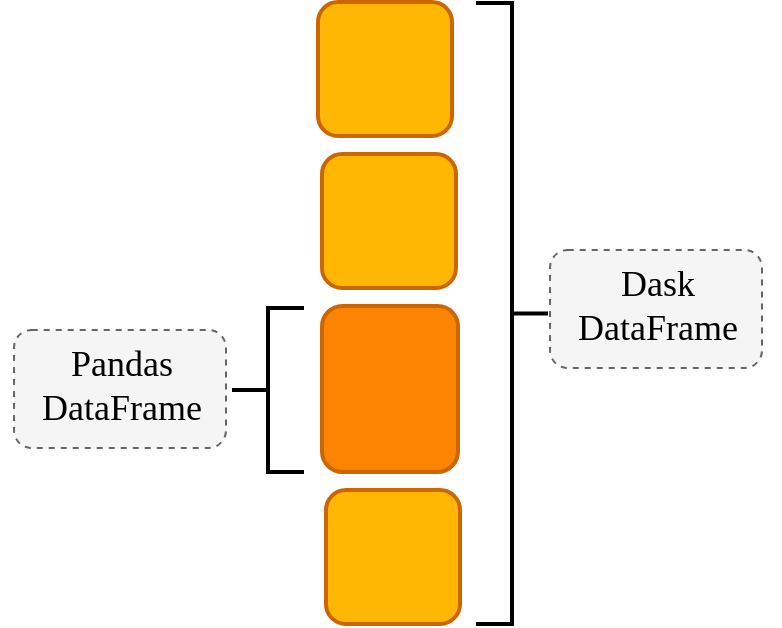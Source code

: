 <mxfile version="22.1.11" type="device">
  <diagram name="第 1 页" id="oAqOXAfmqRXlhrZzl3bs">
    <mxGraphModel dx="1122" dy="726" grid="0" gridSize="10" guides="1" tooltips="1" connect="1" arrows="1" fold="1" page="1" pageScale="1" pageWidth="827" pageHeight="1169" math="0" shadow="0">
      <root>
        <mxCell id="0" />
        <mxCell id="1" parent="0" />
        <mxCell id="JGgQgZ4eFUtp59aLr5hr-1" value="" style="whiteSpace=wrap;html=1;aspect=fixed;rounded=1;fillColor=#FFB703;strokeColor=#CC6600;strokeWidth=2;" vertex="1" parent="1">
          <mxGeometry x="358" y="395" width="67" height="67" as="geometry" />
        </mxCell>
        <mxCell id="JGgQgZ4eFUtp59aLr5hr-2" value="" style="whiteSpace=wrap;html=1;aspect=fixed;rounded=1;fillColor=#FFB703;strokeColor=#CC6600;strokeWidth=2;" vertex="1" parent="1">
          <mxGeometry x="360" y="471" width="67" height="67" as="geometry" />
        </mxCell>
        <mxCell id="JGgQgZ4eFUtp59aLr5hr-4" value="" style="rounded=1;whiteSpace=wrap;html=1;fillColor=#FB8402;strokeColor=#CC6600;strokeWidth=2;" vertex="1" parent="1">
          <mxGeometry x="360" y="547" width="68" height="83" as="geometry" />
        </mxCell>
        <mxCell id="JGgQgZ4eFUtp59aLr5hr-5" value="" style="whiteSpace=wrap;html=1;aspect=fixed;rounded=1;fillColor=#FFB703;strokeColor=#CC6600;strokeWidth=2;" vertex="1" parent="1">
          <mxGeometry x="362" y="639" width="67" height="67" as="geometry" />
        </mxCell>
        <mxCell id="JGgQgZ4eFUtp59aLr5hr-7" value="" style="rounded=1;whiteSpace=wrap;html=1;dashed=1;strokeColor=#666666;fillColor=#f5f5f5;fontColor=#333333;" vertex="1" parent="1">
          <mxGeometry x="206" y="559" width="106" height="59" as="geometry" />
        </mxCell>
        <mxCell id="JGgQgZ4eFUtp59aLr5hr-6" value="&lt;font face=&quot;Times New Roman&quot; style=&quot;font-size: 18px;&quot;&gt;Pandas&lt;br&gt;DataFrame&lt;/font&gt;" style="text;html=1;strokeColor=none;fillColor=none;align=center;verticalAlign=middle;whiteSpace=wrap;rounded=0;" vertex="1" parent="1">
          <mxGeometry x="199" y="572" width="122" height="30" as="geometry" />
        </mxCell>
        <mxCell id="JGgQgZ4eFUtp59aLr5hr-8" value="" style="strokeWidth=2;html=1;shape=mxgraph.flowchart.annotation_2;align=left;labelPosition=right;pointerEvents=1;fillStyle=hatch;perimeterSpacing=8;fillColor=#CCFF99;noLabel=0;" vertex="1" parent="1">
          <mxGeometry x="315" y="548" width="36" height="82" as="geometry" />
        </mxCell>
        <mxCell id="JGgQgZ4eFUtp59aLr5hr-9" value="" style="rounded=1;whiteSpace=wrap;html=1;dashed=1;strokeColor=#666666;fillColor=#f5f5f5;fontColor=#333333;" vertex="1" parent="1">
          <mxGeometry x="474" y="519" width="106" height="59" as="geometry" />
        </mxCell>
        <mxCell id="JGgQgZ4eFUtp59aLr5hr-10" value="&lt;font face=&quot;Times New Roman&quot; style=&quot;font-size: 18px;&quot;&gt;Dask&lt;br&gt;DataFrame&lt;/font&gt;" style="text;html=1;strokeColor=none;fillColor=none;align=center;verticalAlign=middle;whiteSpace=wrap;rounded=0;" vertex="1" parent="1">
          <mxGeometry x="467" y="531.5" width="122" height="30" as="geometry" />
        </mxCell>
        <mxCell id="JGgQgZ4eFUtp59aLr5hr-11" value="" style="strokeWidth=2;html=1;shape=mxgraph.flowchart.annotation_2;align=left;labelPosition=right;pointerEvents=1;fillStyle=hatch;perimeterSpacing=8;fillColor=#CCFF99;noLabel=0;rotation=-180;" vertex="1" parent="1">
          <mxGeometry x="437" y="395.5" width="36" height="310.5" as="geometry" />
        </mxCell>
      </root>
    </mxGraphModel>
  </diagram>
</mxfile>
